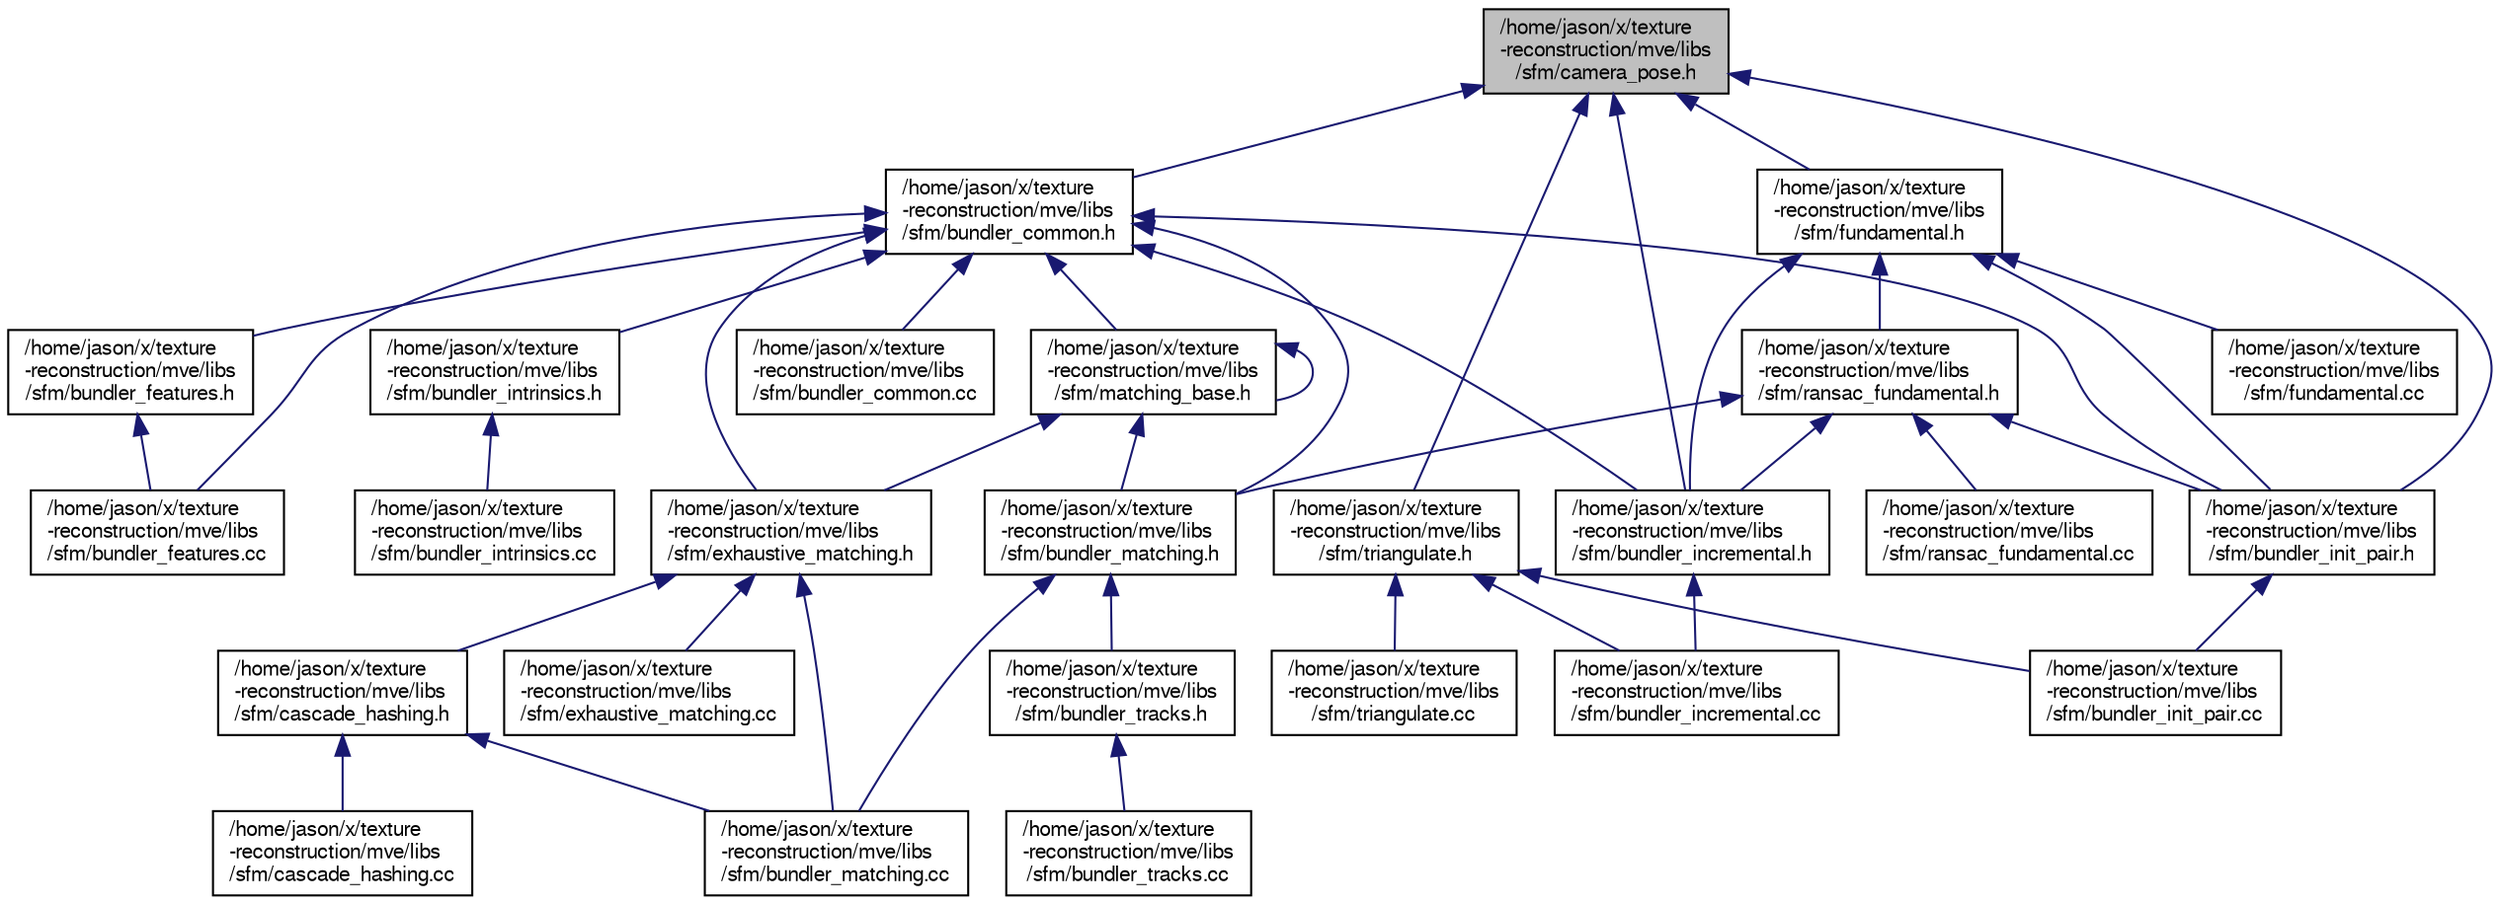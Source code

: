 digraph "/home/jason/x/texture-reconstruction/mve/libs/sfm/camera_pose.h"
{
  edge [fontname="FreeSans",fontsize="10",labelfontname="FreeSans",labelfontsize="10"];
  node [fontname="FreeSans",fontsize="10",shape=record];
  Node18 [label="/home/jason/x/texture\l-reconstruction/mve/libs\l/sfm/camera_pose.h",height=0.2,width=0.4,color="black", fillcolor="grey75", style="filled", fontcolor="black"];
  Node18 -> Node19 [dir="back",color="midnightblue",fontsize="10",style="solid",fontname="FreeSans"];
  Node19 [label="/home/jason/x/texture\l-reconstruction/mve/libs\l/sfm/bundler_common.h",height=0.2,width=0.4,color="black", fillcolor="white", style="filled",URL="$bundler__common_8h.html"];
  Node19 -> Node20 [dir="back",color="midnightblue",fontsize="10",style="solid",fontname="FreeSans"];
  Node20 [label="/home/jason/x/texture\l-reconstruction/mve/libs\l/sfm/bundler_common.cc",height=0.2,width=0.4,color="black", fillcolor="white", style="filled",URL="$bundler__common_8cc.html"];
  Node19 -> Node21 [dir="back",color="midnightblue",fontsize="10",style="solid",fontname="FreeSans"];
  Node21 [label="/home/jason/x/texture\l-reconstruction/mve/libs\l/sfm/bundler_features.cc",height=0.2,width=0.4,color="black", fillcolor="white", style="filled",URL="$bundler__features_8cc.html"];
  Node19 -> Node22 [dir="back",color="midnightblue",fontsize="10",style="solid",fontname="FreeSans"];
  Node22 [label="/home/jason/x/texture\l-reconstruction/mve/libs\l/sfm/bundler_features.h",height=0.2,width=0.4,color="black", fillcolor="white", style="filled",URL="$bundler__features_8h.html"];
  Node22 -> Node21 [dir="back",color="midnightblue",fontsize="10",style="solid",fontname="FreeSans"];
  Node19 -> Node23 [dir="back",color="midnightblue",fontsize="10",style="solid",fontname="FreeSans"];
  Node23 [label="/home/jason/x/texture\l-reconstruction/mve/libs\l/sfm/bundler_incremental.h",height=0.2,width=0.4,color="black", fillcolor="white", style="filled",URL="$bundler__incremental_8h.html"];
  Node23 -> Node24 [dir="back",color="midnightblue",fontsize="10",style="solid",fontname="FreeSans"];
  Node24 [label="/home/jason/x/texture\l-reconstruction/mve/libs\l/sfm/bundler_incremental.cc",height=0.2,width=0.4,color="black", fillcolor="white", style="filled",URL="$bundler__incremental_8cc.html"];
  Node19 -> Node25 [dir="back",color="midnightblue",fontsize="10",style="solid",fontname="FreeSans"];
  Node25 [label="/home/jason/x/texture\l-reconstruction/mve/libs\l/sfm/bundler_init_pair.h",height=0.2,width=0.4,color="black", fillcolor="white", style="filled",URL="$bundler__init__pair_8h.html"];
  Node25 -> Node26 [dir="back",color="midnightblue",fontsize="10",style="solid",fontname="FreeSans"];
  Node26 [label="/home/jason/x/texture\l-reconstruction/mve/libs\l/sfm/bundler_init_pair.cc",height=0.2,width=0.4,color="black", fillcolor="white", style="filled",URL="$bundler__init__pair_8cc.html"];
  Node19 -> Node27 [dir="back",color="midnightblue",fontsize="10",style="solid",fontname="FreeSans"];
  Node27 [label="/home/jason/x/texture\l-reconstruction/mve/libs\l/sfm/bundler_intrinsics.h",height=0.2,width=0.4,color="black", fillcolor="white", style="filled",URL="$bundler__intrinsics_8h.html"];
  Node27 -> Node28 [dir="back",color="midnightblue",fontsize="10",style="solid",fontname="FreeSans"];
  Node28 [label="/home/jason/x/texture\l-reconstruction/mve/libs\l/sfm/bundler_intrinsics.cc",height=0.2,width=0.4,color="black", fillcolor="white", style="filled",URL="$bundler__intrinsics_8cc.html"];
  Node19 -> Node29 [dir="back",color="midnightblue",fontsize="10",style="solid",fontname="FreeSans"];
  Node29 [label="/home/jason/x/texture\l-reconstruction/mve/libs\l/sfm/bundler_matching.h",height=0.2,width=0.4,color="black", fillcolor="white", style="filled",URL="$bundler__matching_8h.html"];
  Node29 -> Node30 [dir="back",color="midnightblue",fontsize="10",style="solid",fontname="FreeSans"];
  Node30 [label="/home/jason/x/texture\l-reconstruction/mve/libs\l/sfm/bundler_matching.cc",height=0.2,width=0.4,color="black", fillcolor="white", style="filled",URL="$bundler__matching_8cc.html"];
  Node29 -> Node31 [dir="back",color="midnightblue",fontsize="10",style="solid",fontname="FreeSans"];
  Node31 [label="/home/jason/x/texture\l-reconstruction/mve/libs\l/sfm/bundler_tracks.h",height=0.2,width=0.4,color="black", fillcolor="white", style="filled",URL="$bundler__tracks_8h.html"];
  Node31 -> Node32 [dir="back",color="midnightblue",fontsize="10",style="solid",fontname="FreeSans"];
  Node32 [label="/home/jason/x/texture\l-reconstruction/mve/libs\l/sfm/bundler_tracks.cc",height=0.2,width=0.4,color="black", fillcolor="white", style="filled",URL="$bundler__tracks_8cc.html"];
  Node19 -> Node33 [dir="back",color="midnightblue",fontsize="10",style="solid",fontname="FreeSans"];
  Node33 [label="/home/jason/x/texture\l-reconstruction/mve/libs\l/sfm/matching_base.h",height=0.2,width=0.4,color="black", fillcolor="white", style="filled",URL="$matching__base_8h.html"];
  Node33 -> Node29 [dir="back",color="midnightblue",fontsize="10",style="solid",fontname="FreeSans"];
  Node33 -> Node33 [dir="back",color="midnightblue",fontsize="10",style="solid",fontname="FreeSans"];
  Node33 -> Node34 [dir="back",color="midnightblue",fontsize="10",style="solid",fontname="FreeSans"];
  Node34 [label="/home/jason/x/texture\l-reconstruction/mve/libs\l/sfm/exhaustive_matching.h",height=0.2,width=0.4,color="black", fillcolor="white", style="filled",URL="$exhaustive__matching_8h.html"];
  Node34 -> Node35 [dir="back",color="midnightblue",fontsize="10",style="solid",fontname="FreeSans"];
  Node35 [label="/home/jason/x/texture\l-reconstruction/mve/libs\l/sfm/cascade_hashing.h",height=0.2,width=0.4,color="black", fillcolor="white", style="filled",URL="$cascade__hashing_8h.html"];
  Node35 -> Node30 [dir="back",color="midnightblue",fontsize="10",style="solid",fontname="FreeSans"];
  Node35 -> Node36 [dir="back",color="midnightblue",fontsize="10",style="solid",fontname="FreeSans"];
  Node36 [label="/home/jason/x/texture\l-reconstruction/mve/libs\l/sfm/cascade_hashing.cc",height=0.2,width=0.4,color="black", fillcolor="white", style="filled",URL="$cascade__hashing_8cc.html"];
  Node34 -> Node30 [dir="back",color="midnightblue",fontsize="10",style="solid",fontname="FreeSans"];
  Node34 -> Node37 [dir="back",color="midnightblue",fontsize="10",style="solid",fontname="FreeSans"];
  Node37 [label="/home/jason/x/texture\l-reconstruction/mve/libs\l/sfm/exhaustive_matching.cc",height=0.2,width=0.4,color="black", fillcolor="white", style="filled",URL="$exhaustive__matching_8cc.html"];
  Node19 -> Node34 [dir="back",color="midnightblue",fontsize="10",style="solid",fontname="FreeSans"];
  Node18 -> Node38 [dir="back",color="midnightblue",fontsize="10",style="solid",fontname="FreeSans"];
  Node38 [label="/home/jason/x/texture\l-reconstruction/mve/libs\l/sfm/triangulate.h",height=0.2,width=0.4,color="black", fillcolor="white", style="filled",URL="$triangulate_8h.html"];
  Node38 -> Node24 [dir="back",color="midnightblue",fontsize="10",style="solid",fontname="FreeSans"];
  Node38 -> Node26 [dir="back",color="midnightblue",fontsize="10",style="solid",fontname="FreeSans"];
  Node38 -> Node39 [dir="back",color="midnightblue",fontsize="10",style="solid",fontname="FreeSans"];
  Node39 [label="/home/jason/x/texture\l-reconstruction/mve/libs\l/sfm/triangulate.cc",height=0.2,width=0.4,color="black", fillcolor="white", style="filled",URL="$triangulate_8cc.html"];
  Node18 -> Node40 [dir="back",color="midnightblue",fontsize="10",style="solid",fontname="FreeSans"];
  Node40 [label="/home/jason/x/texture\l-reconstruction/mve/libs\l/sfm/fundamental.h",height=0.2,width=0.4,color="black", fillcolor="white", style="filled",URL="$fundamental_8h.html"];
  Node40 -> Node23 [dir="back",color="midnightblue",fontsize="10",style="solid",fontname="FreeSans"];
  Node40 -> Node41 [dir="back",color="midnightblue",fontsize="10",style="solid",fontname="FreeSans"];
  Node41 [label="/home/jason/x/texture\l-reconstruction/mve/libs\l/sfm/ransac_fundamental.h",height=0.2,width=0.4,color="black", fillcolor="white", style="filled",URL="$ransac__fundamental_8h.html"];
  Node41 -> Node23 [dir="back",color="midnightblue",fontsize="10",style="solid",fontname="FreeSans"];
  Node41 -> Node25 [dir="back",color="midnightblue",fontsize="10",style="solid",fontname="FreeSans"];
  Node41 -> Node29 [dir="back",color="midnightblue",fontsize="10",style="solid",fontname="FreeSans"];
  Node41 -> Node42 [dir="back",color="midnightblue",fontsize="10",style="solid",fontname="FreeSans"];
  Node42 [label="/home/jason/x/texture\l-reconstruction/mve/libs\l/sfm/ransac_fundamental.cc",height=0.2,width=0.4,color="black", fillcolor="white", style="filled",URL="$ransac__fundamental_8cc.html"];
  Node40 -> Node25 [dir="back",color="midnightblue",fontsize="10",style="solid",fontname="FreeSans"];
  Node40 -> Node43 [dir="back",color="midnightblue",fontsize="10",style="solid",fontname="FreeSans"];
  Node43 [label="/home/jason/x/texture\l-reconstruction/mve/libs\l/sfm/fundamental.cc",height=0.2,width=0.4,color="black", fillcolor="white", style="filled",URL="$fundamental_8cc.html"];
  Node18 -> Node23 [dir="back",color="midnightblue",fontsize="10",style="solid",fontname="FreeSans"];
  Node18 -> Node25 [dir="back",color="midnightblue",fontsize="10",style="solid",fontname="FreeSans"];
}
